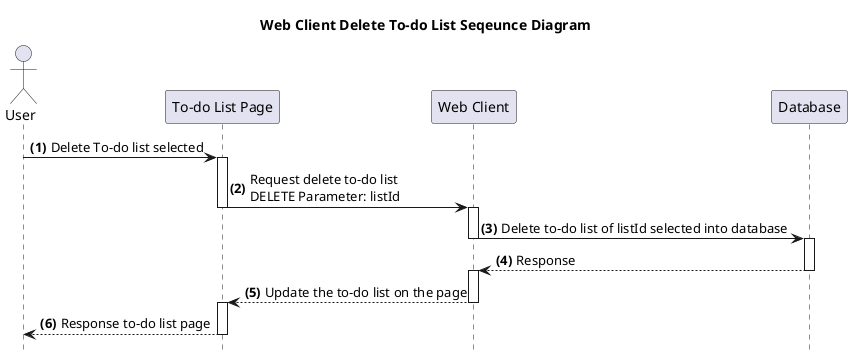 @startuml Web Client Delete To-do List
title **Web Client Delete To-do List** Seqeunce Diagram
hide footbox
Actor User
autonumber "<b>(0)"
User -> "To-do List Page" ++: Delete To-do list selected
"To-do List Page" -> "Web Client" --++: Request delete to-do list \nDELETE Parameter: listId
"Web Client" -> "Database" --++: Delete to-do list of listId selected into database
"Database" --> "Web Client" --++: Response 
"Web Client" --> "To-do List Page" --++: Update the to-do list on the page
"To-do List Page" --> "User" --: Response to-do list page
@enduml
